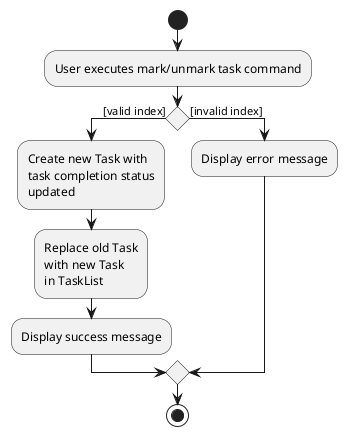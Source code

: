 @startuml
start
:User executes mark/unmark task command;

if () then ([valid index])
    :Create new Task with
    task completion status
    updated;
    :Replace old Task
    with new Task
    in TaskList;
    :Display success message;
else ([invalid index])
    :Display error message;
endif
stop
@enduml

